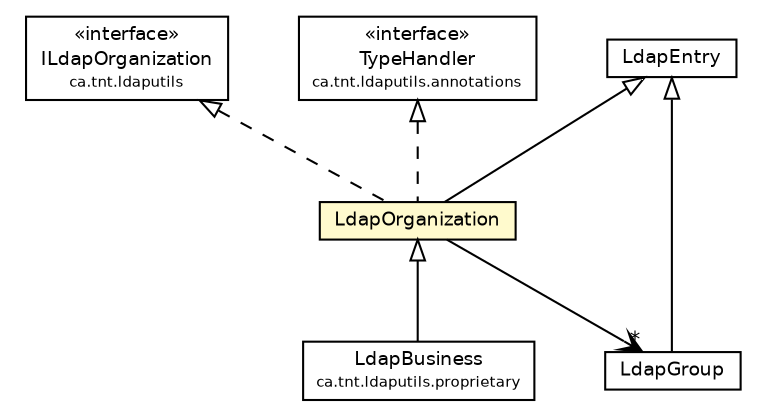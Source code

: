 #!/usr/local/bin/dot
#
# Class diagram 
# Generated by UmlGraph version 4.6 (http://www.spinellis.gr/sw/umlgraph)
#

digraph G {
	edge [fontname="Helvetica",fontsize=10,labelfontname="Helvetica",labelfontsize=10];
	node [fontname="Helvetica",fontsize=10,shape=plaintext];
	// ca.tnt.ldaputils.impl.LdapEntry
	c244 [label=<<table border="0" cellborder="1" cellspacing="0" cellpadding="2" port="p" href="./LdapEntry.html">
		<tr><td><table border="0" cellspacing="0" cellpadding="1">
			<tr><td> LdapEntry </td></tr>
		</table></td></tr>
		</table>>, fontname="Helvetica", fontcolor="black", fontsize=9.0];
	// ca.tnt.ldaputils.impl.LdapOrganization
	c246 [label=<<table border="0" cellborder="1" cellspacing="0" cellpadding="2" port="p" bgcolor="lemonChiffon" href="./LdapOrganization.html">
		<tr><td><table border="0" cellspacing="0" cellpadding="1">
			<tr><td> LdapOrganization </td></tr>
		</table></td></tr>
		</table>>, fontname="Helvetica", fontcolor="black", fontsize=9.0];
	// ca.tnt.ldaputils.impl.LdapGroup
	c247 [label=<<table border="0" cellborder="1" cellspacing="0" cellpadding="2" port="p" href="./LdapGroup.html">
		<tr><td><table border="0" cellspacing="0" cellpadding="1">
			<tr><td> LdapGroup </td></tr>
		</table></td></tr>
		</table>>, fontname="Helvetica", fontcolor="black", fontsize=9.0];
	// ca.tnt.ldaputils.ILdapOrganization
	c250 [label=<<table border="0" cellborder="1" cellspacing="0" cellpadding="2" port="p" href="../ILdapOrganization.html">
		<tr><td><table border="0" cellspacing="0" cellpadding="1">
			<tr><td> &laquo;interface&raquo; </td></tr>
			<tr><td> ILdapOrganization </td></tr>
			<tr><td><font point-size="7.0"> ca.tnt.ldaputils </font></td></tr>
		</table></td></tr>
		</table>>, fontname="Helvetica", fontcolor="black", fontsize=9.0];
	// ca.tnt.ldaputils.annotations.TypeHandler
	c259 [label=<<table border="0" cellborder="1" cellspacing="0" cellpadding="2" port="p" href="../annotations/TypeHandler.html">
		<tr><td><table border="0" cellspacing="0" cellpadding="1">
			<tr><td> &laquo;interface&raquo; </td></tr>
			<tr><td> TypeHandler </td></tr>
			<tr><td><font point-size="7.0"> ca.tnt.ldaputils.annotations </font></td></tr>
		</table></td></tr>
		</table>>, fontname="Helvetica", fontcolor="black", fontsize=9.0];
	// ca.tnt.ldaputils.proprietary.LdapBusiness
	c268 [label=<<table border="0" cellborder="1" cellspacing="0" cellpadding="2" port="p" href="../proprietary/LdapBusiness.html">
		<tr><td><table border="0" cellspacing="0" cellpadding="1">
			<tr><td> LdapBusiness </td></tr>
			<tr><td><font point-size="7.0"> ca.tnt.ldaputils.proprietary </font></td></tr>
		</table></td></tr>
		</table>>, fontname="Helvetica", fontcolor="black", fontsize=9.0];
	//ca.tnt.ldaputils.impl.LdapOrganization extends ca.tnt.ldaputils.impl.LdapEntry
	c244:p -> c246:p [dir=back,arrowtail=empty];
	//ca.tnt.ldaputils.impl.LdapOrganization implements ca.tnt.ldaputils.ILdapOrganization
	c250:p -> c246:p [dir=back,arrowtail=empty,style=dashed];
	//ca.tnt.ldaputils.impl.LdapOrganization implements ca.tnt.ldaputils.annotations.TypeHandler
	c259:p -> c246:p [dir=back,arrowtail=empty,style=dashed];
	//ca.tnt.ldaputils.impl.LdapGroup extends ca.tnt.ldaputils.impl.LdapEntry
	c244:p -> c247:p [dir=back,arrowtail=empty];
	//ca.tnt.ldaputils.proprietary.LdapBusiness extends ca.tnt.ldaputils.impl.LdapOrganization
	c246:p -> c268:p [dir=back,arrowtail=empty];
	// ca.tnt.ldaputils.impl.LdapOrganization NAVASSOC ca.tnt.ldaputils.impl.LdapGroup
	c246:p -> c247:p [taillabel="", label="", headlabel="*", fontname="Helvetica", fontcolor="black", fontsize=10.0, color="black", arrowhead=open];
}

